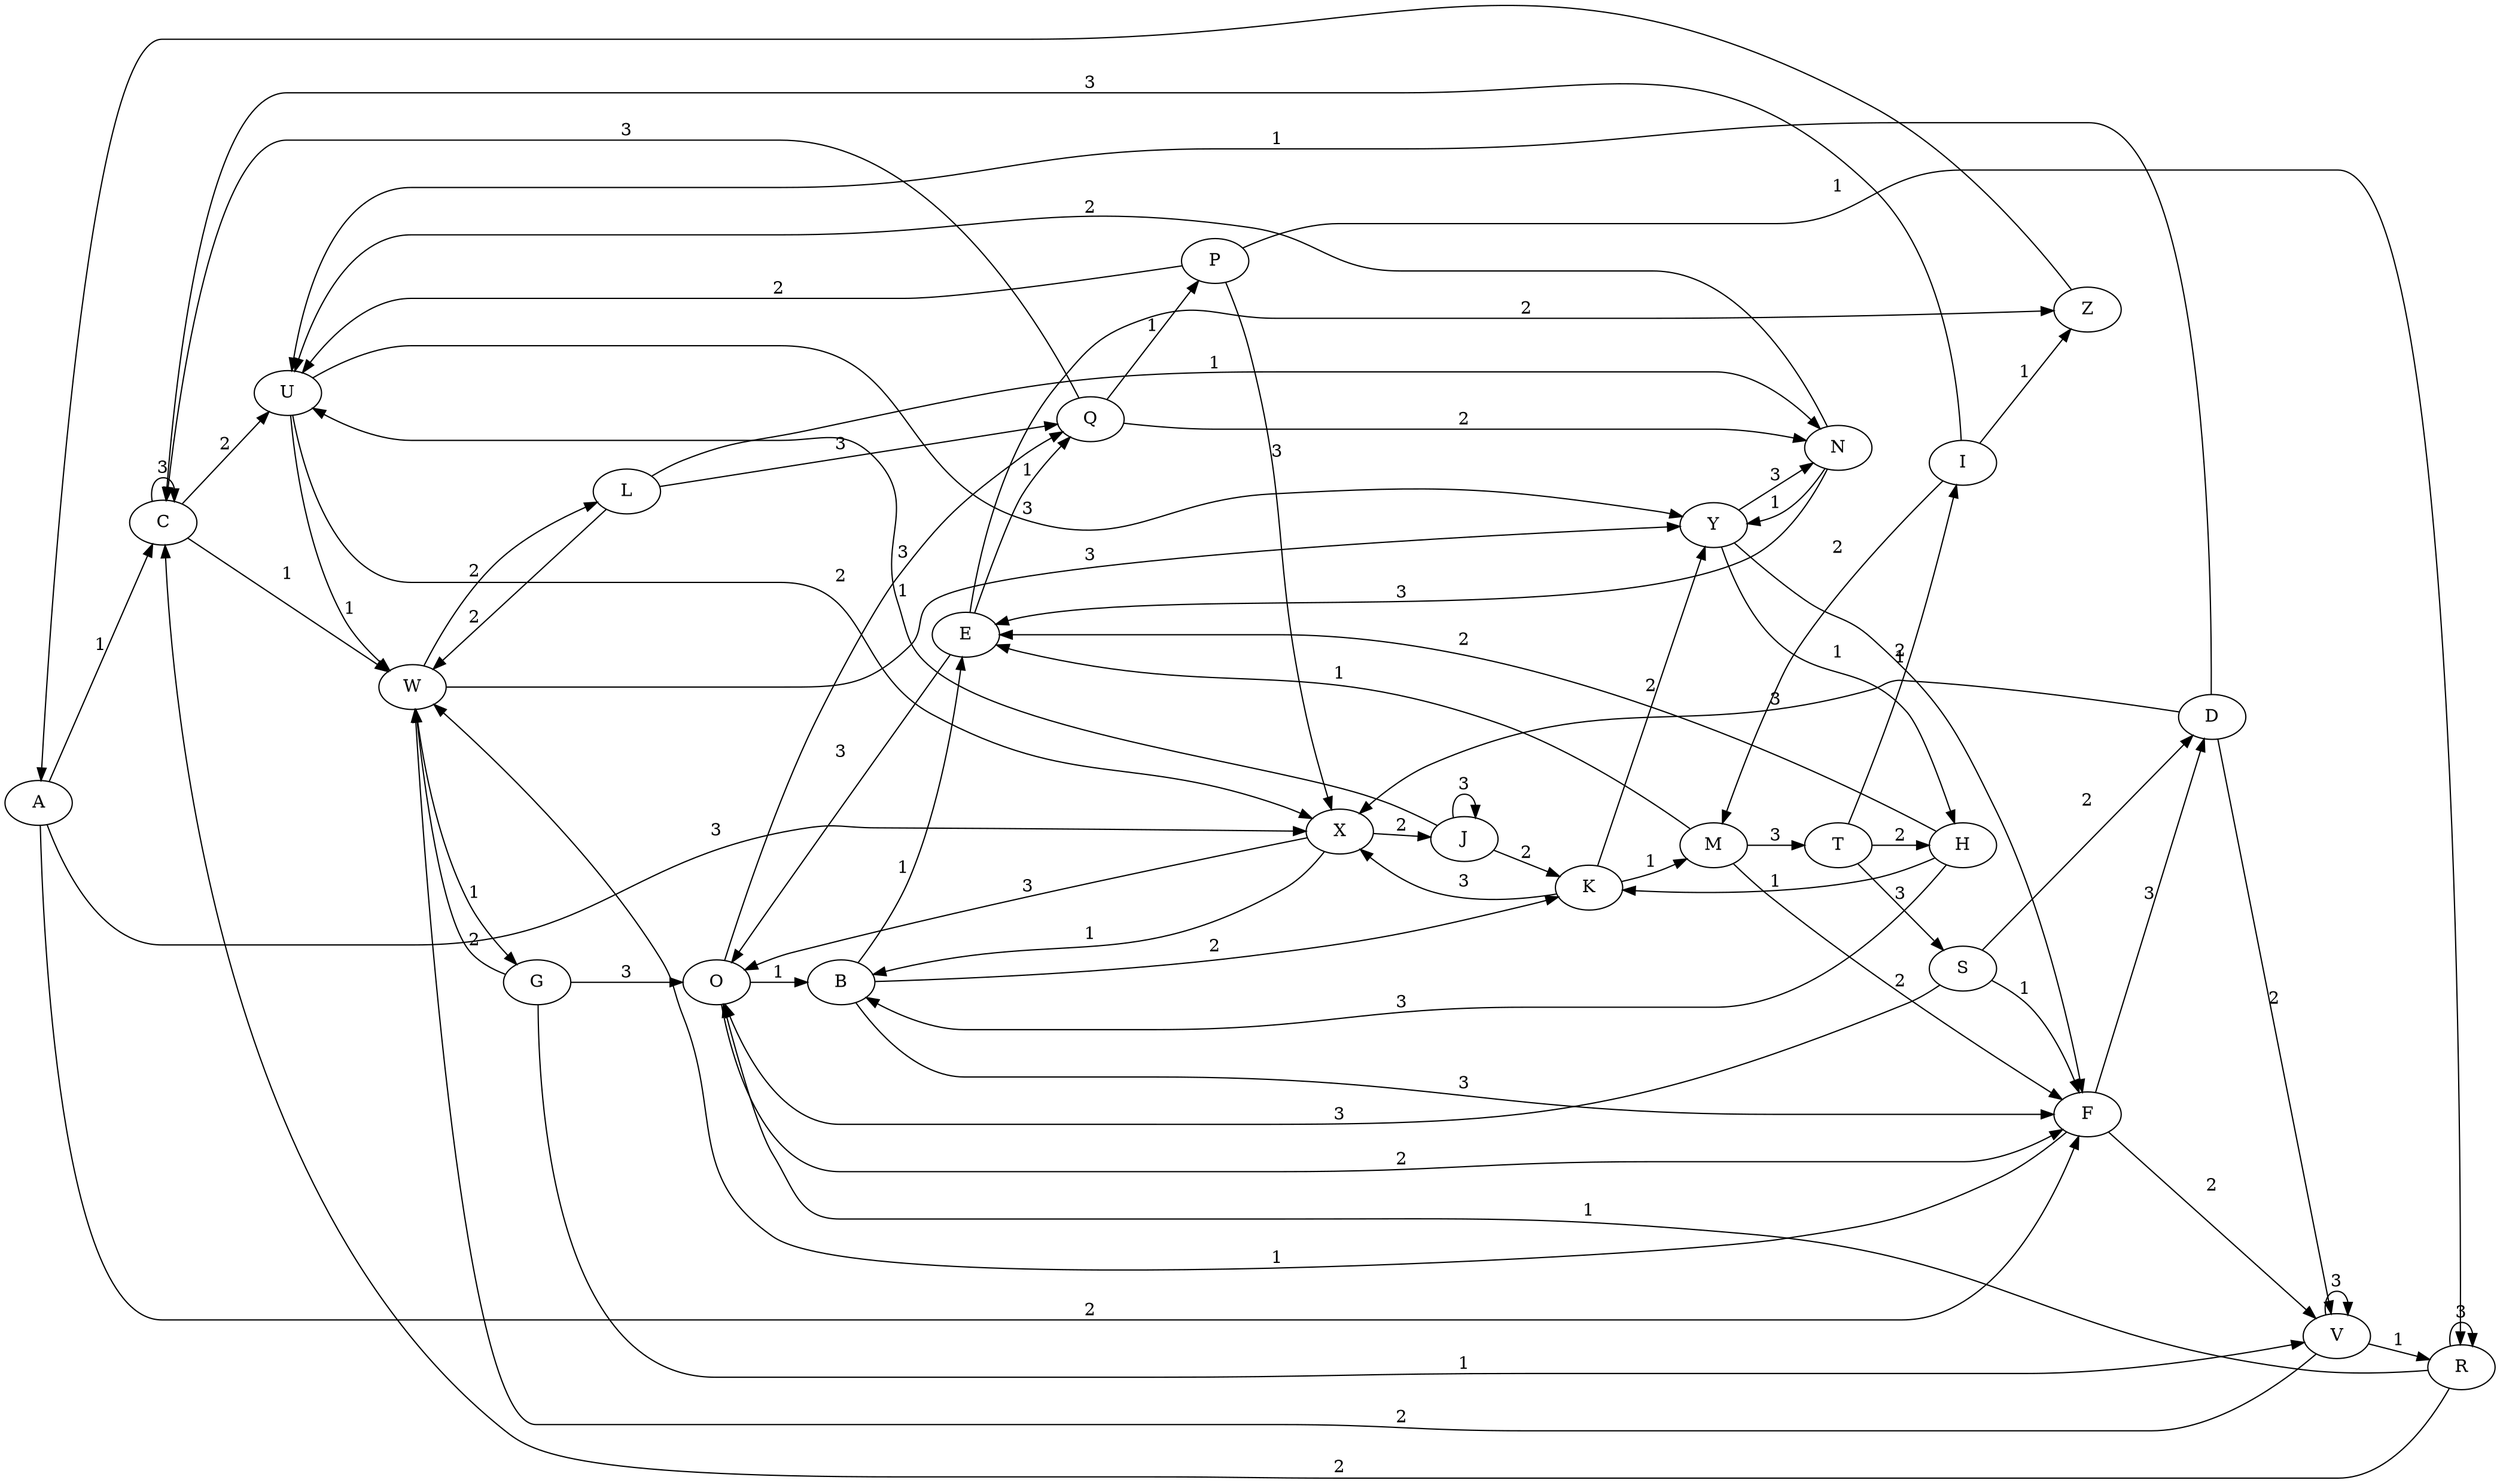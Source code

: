 digraph {
	rankdir=LR
	A
	B
	C
	D
	E
	F
	G
	H
	I
	J
	K
	L
	M
	N
	O
	P
	Q
	R
	S
	T
	U
	V
	W
	X
	Y
	Z
	A -> F [label=2]
	A -> C [label=1]
	A -> X [label=3]
	B -> K [label=2]
	B -> E [label=1]
	B -> F [label=3]
	C -> W [label=1]
	C -> U [label=2]
	C -> C [label=3]
	D -> V [label=2]
	D -> X [label=3]
	D -> U [label=1]
	E -> Z [label=2]
	E -> O [label=3]
	E -> Q [label=1]
	F -> V [label=2]
	F -> W [label=1]
	F -> D [label=3]
	G -> W [label=2]
	G -> V [label=1]
	G -> O [label=3]
	H -> B [label=3]
	H -> K [label=1]
	H -> E [label=2]
	I -> Z [label=1]
	I -> C [label=3]
	I -> M [label=2]
	J -> U [label=1]
	J -> K [label=2]
	J -> J [label=3]
	K -> Y [label=2]
	K -> X [label=3]
	K -> M [label=1]
	L -> N [label=1]
	L -> W [label=2]
	L -> Q [label=3]
	M -> E [label=1]
	M -> T [label=3]
	M -> F [label=2]
	N -> U [label=2]
	N -> E [label=3]
	N -> Y [label=1]
	O -> B [label=1]
	O -> Q [label=3]
	O -> F [label=2]
	P -> U [label=2]
	P -> R [label=1]
	P -> X [label=3]
	Q -> P [label=1]
	Q -> N [label=2]
	Q -> C [label=3]
	R -> O [label=1]
	R -> C [label=2]
	R -> R [label=3]
	S -> D [label=2]
	S -> F [label=1]
	S -> O [label=3]
	T -> I [label=1]
	T -> H [label=2]
	T -> S [label=3]
	U -> W [label=1]
	U -> Y [label=3]
	U -> X [label=2]
	V -> W [label=2]
	V -> R [label=1]
	V -> V [label=3]
	W -> Y [label=3]
	W -> G [label=1]
	W -> L [label=2]
	X -> O [label=3]
	X -> J [label=2]
	X -> B [label=1]
	Y -> H [label=1]
	Y -> F [label=2]
	Y -> N [label=3]
	Z -> A [label=""]
}
